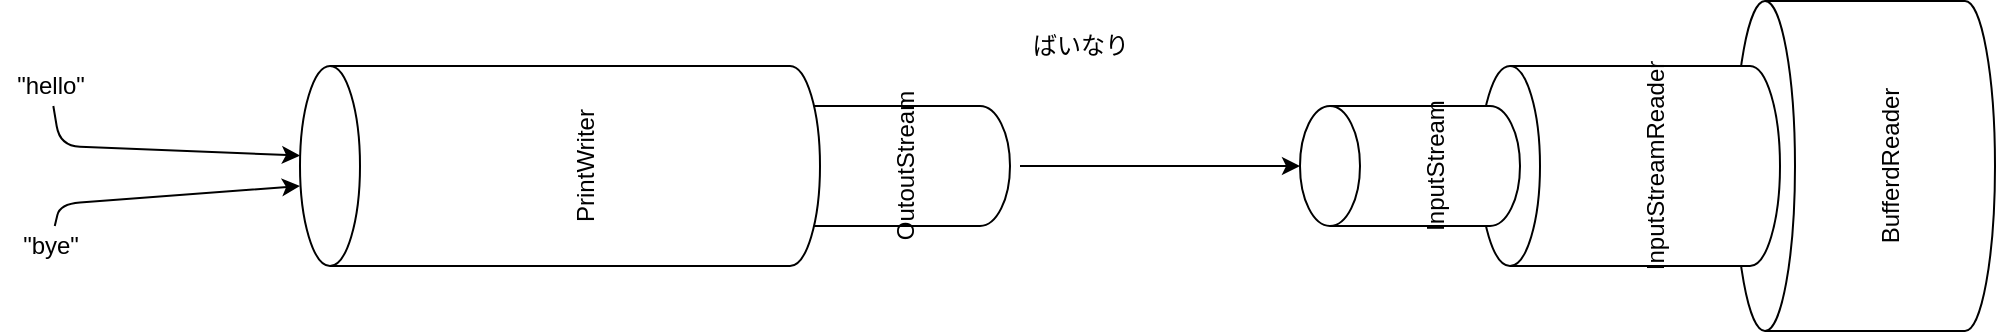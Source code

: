 <mxfile>
    <diagram id="WWnZiz_OGcG4mn1FOFi4" name="ページ1">
        <mxGraphModel dx="1102" dy="814" grid="1" gridSize="10" guides="1" tooltips="1" connect="1" arrows="1" fold="1" page="1" pageScale="1" pageWidth="1169" pageHeight="827" math="0" shadow="0">
            <root>
                <mxCell id="0"/>
                <mxCell id="1" parent="0"/>
                <mxCell id="13" value="BufferdReader&lt;br&gt;" style="shape=cylinder3;whiteSpace=wrap;html=1;boundedLbl=1;backgroundOutline=1;size=15;rotation=-90;" vertex="1" parent="1">
                    <mxGeometry x="880" y="125" width="165" height="130" as="geometry"/>
                </mxCell>
                <mxCell id="11" value="InputStreamReader" style="shape=cylinder3;whiteSpace=wrap;html=1;boundedLbl=1;backgroundOutline=1;size=15;rotation=-90;" vertex="1" parent="1">
                    <mxGeometry x="795" y="115" width="100" height="150" as="geometry"/>
                </mxCell>
                <mxCell id="3" value="OutoutStream&lt;br&gt;" style="shape=cylinder3;whiteSpace=wrap;html=1;boundedLbl=1;backgroundOutline=1;size=15;rotation=-90;" vertex="1" parent="1">
                    <mxGeometry x="440" y="125" width="60" height="130" as="geometry"/>
                </mxCell>
                <mxCell id="5" value="" style="edgeStyle=none;html=1;" edge="1" parent="1" source="4" target="2">
                    <mxGeometry relative="1" as="geometry">
                        <Array as="points">
                            <mxPoint x="60" y="180"/>
                        </Array>
                    </mxGeometry>
                </mxCell>
                <mxCell id="4" value="&quot;hello&quot;" style="text;html=1;align=center;verticalAlign=middle;resizable=0;points=[];autosize=1;strokeColor=none;" vertex="1" parent="1">
                    <mxGeometry x="30" y="140" width="50" height="20" as="geometry"/>
                </mxCell>
                <mxCell id="7" value="" style="edgeStyle=none;html=1;" edge="1" parent="1" source="6">
                    <mxGeometry relative="1" as="geometry">
                        <mxPoint x="180" y="200" as="targetPoint"/>
                        <Array as="points">
                            <mxPoint x="60" y="209"/>
                        </Array>
                    </mxGeometry>
                </mxCell>
                <mxCell id="6" value="&quot;bye&quot;" style="text;html=1;align=center;verticalAlign=middle;resizable=0;points=[];autosize=1;strokeColor=none;" vertex="1" parent="1">
                    <mxGeometry x="35" y="220" width="40" height="20" as="geometry"/>
                </mxCell>
                <mxCell id="2" value="PrintWriter" style="shape=cylinder3;whiteSpace=wrap;html=1;boundedLbl=1;backgroundOutline=1;size=15;rotation=-90;" vertex="1" parent="1">
                    <mxGeometry x="260" y="60" width="100" height="260" as="geometry"/>
                </mxCell>
                <mxCell id="12" style="edgeStyle=none;html=1;exitX=0.5;exitY=0;exitDx=0;exitDy=0;exitPerimeter=0;endArrow=none;endFill=0;startArrow=classic;startFill=1;" edge="1" parent="1" source="10">
                    <mxGeometry relative="1" as="geometry">
                        <mxPoint x="540" y="190" as="targetPoint"/>
                    </mxGeometry>
                </mxCell>
                <mxCell id="10" value="InputStream&lt;br&gt;" style="shape=cylinder3;whiteSpace=wrap;html=1;boundedLbl=1;backgroundOutline=1;size=15;rotation=-90;" vertex="1" parent="1">
                    <mxGeometry x="705" y="135" width="60" height="110" as="geometry"/>
                </mxCell>
                <mxCell id="14" value="ばいなり" style="text;html=1;align=center;verticalAlign=middle;resizable=0;points=[];autosize=1;strokeColor=none;" vertex="1" parent="1">
                    <mxGeometry x="540" y="120" width="60" height="20" as="geometry"/>
                </mxCell>
            </root>
        </mxGraphModel>
    </diagram>
</mxfile>